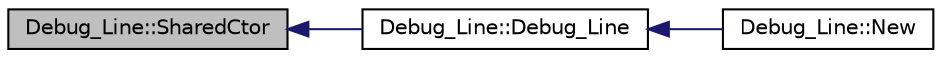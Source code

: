 digraph "Debug_Line::SharedCtor"
{
 // INTERACTIVE_SVG=YES
  edge [fontname="Helvetica",fontsize="10",labelfontname="Helvetica",labelfontsize="10"];
  node [fontname="Helvetica",fontsize="10",shape=record];
  rankdir="LR";
  Node1 [label="Debug_Line::SharedCtor",height=0.2,width=0.4,color="black", fillcolor="grey75", style="filled", fontcolor="black"];
  Node1 -> Node2 [dir="back",color="midnightblue",fontsize="10",style="solid",fontname="Helvetica"];
  Node2 [label="Debug_Line::Debug_Line",height=0.2,width=0.4,color="black", fillcolor="white", style="filled",URL="$d0/d2a/class_debug___line.html#a791ef8b81a65417a1f9d58c9d13c2e4e"];
  Node2 -> Node3 [dir="back",color="midnightblue",fontsize="10",style="solid",fontname="Helvetica"];
  Node3 [label="Debug_Line::New",height=0.2,width=0.4,color="black", fillcolor="white", style="filled",URL="$d0/d2a/class_debug___line.html#aa1b0bc25c3ff8b72914f7f74d15fb501"];
}
